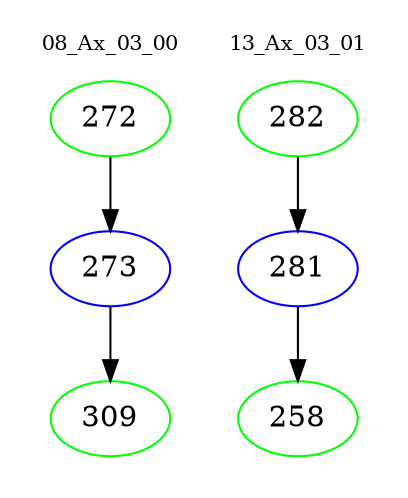 digraph{
subgraph cluster_0 {
color = white
label = "08_Ax_03_00";
fontsize=10;
T0_272 [label="272", color="green"]
T0_272 -> T0_273 [color="black"]
T0_273 [label="273", color="blue"]
T0_273 -> T0_309 [color="black"]
T0_309 [label="309", color="green"]
}
subgraph cluster_1 {
color = white
label = "13_Ax_03_01";
fontsize=10;
T1_282 [label="282", color="green"]
T1_282 -> T1_281 [color="black"]
T1_281 [label="281", color="blue"]
T1_281 -> T1_258 [color="black"]
T1_258 [label="258", color="green"]
}
}
